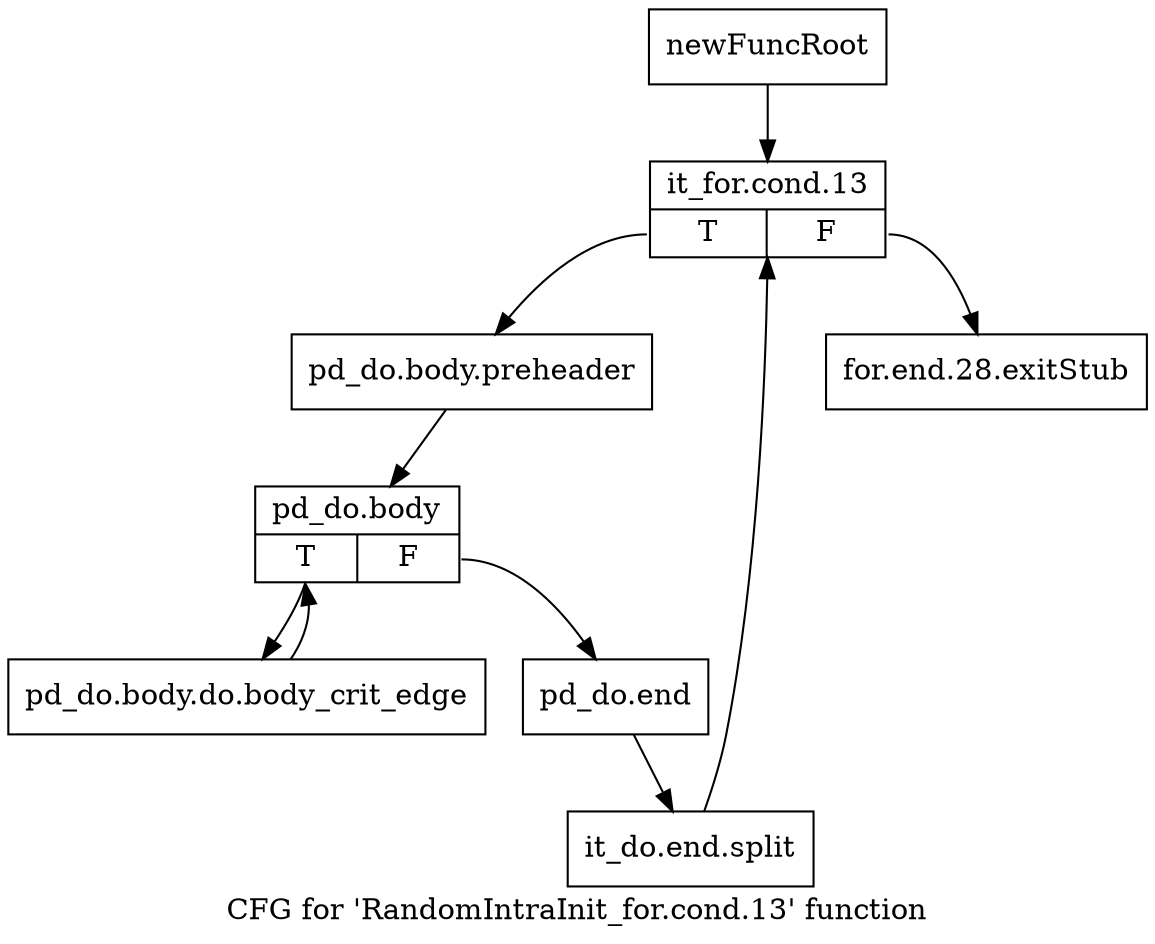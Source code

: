 digraph "CFG for 'RandomIntraInit_for.cond.13' function" {
	label="CFG for 'RandomIntraInit_for.cond.13' function";

	Node0x251b090 [shape=record,label="{newFuncRoot}"];
	Node0x251b090 -> Node0x251b130;
	Node0x251b0e0 [shape=record,label="{for.end.28.exitStub}"];
	Node0x251b130 [shape=record,label="{it_for.cond.13|{<s0>T|<s1>F}}"];
	Node0x251b130:s0 -> Node0x251b180;
	Node0x251b130:s1 -> Node0x251b0e0;
	Node0x251b180 [shape=record,label="{pd_do.body.preheader}"];
	Node0x251b180 -> Node0x251b1d0;
	Node0x251b1d0 [shape=record,label="{pd_do.body|{<s0>T|<s1>F}}"];
	Node0x251b1d0:s0 -> Node0x251b270;
	Node0x251b1d0:s1 -> Node0x251b220;
	Node0x251b220 [shape=record,label="{pd_do.end}"];
	Node0x251b220 -> Node0x331f9f0;
	Node0x331f9f0 [shape=record,label="{it_do.end.split}"];
	Node0x331f9f0 -> Node0x251b130;
	Node0x251b270 [shape=record,label="{pd_do.body.do.body_crit_edge}"];
	Node0x251b270 -> Node0x251b1d0;
}
